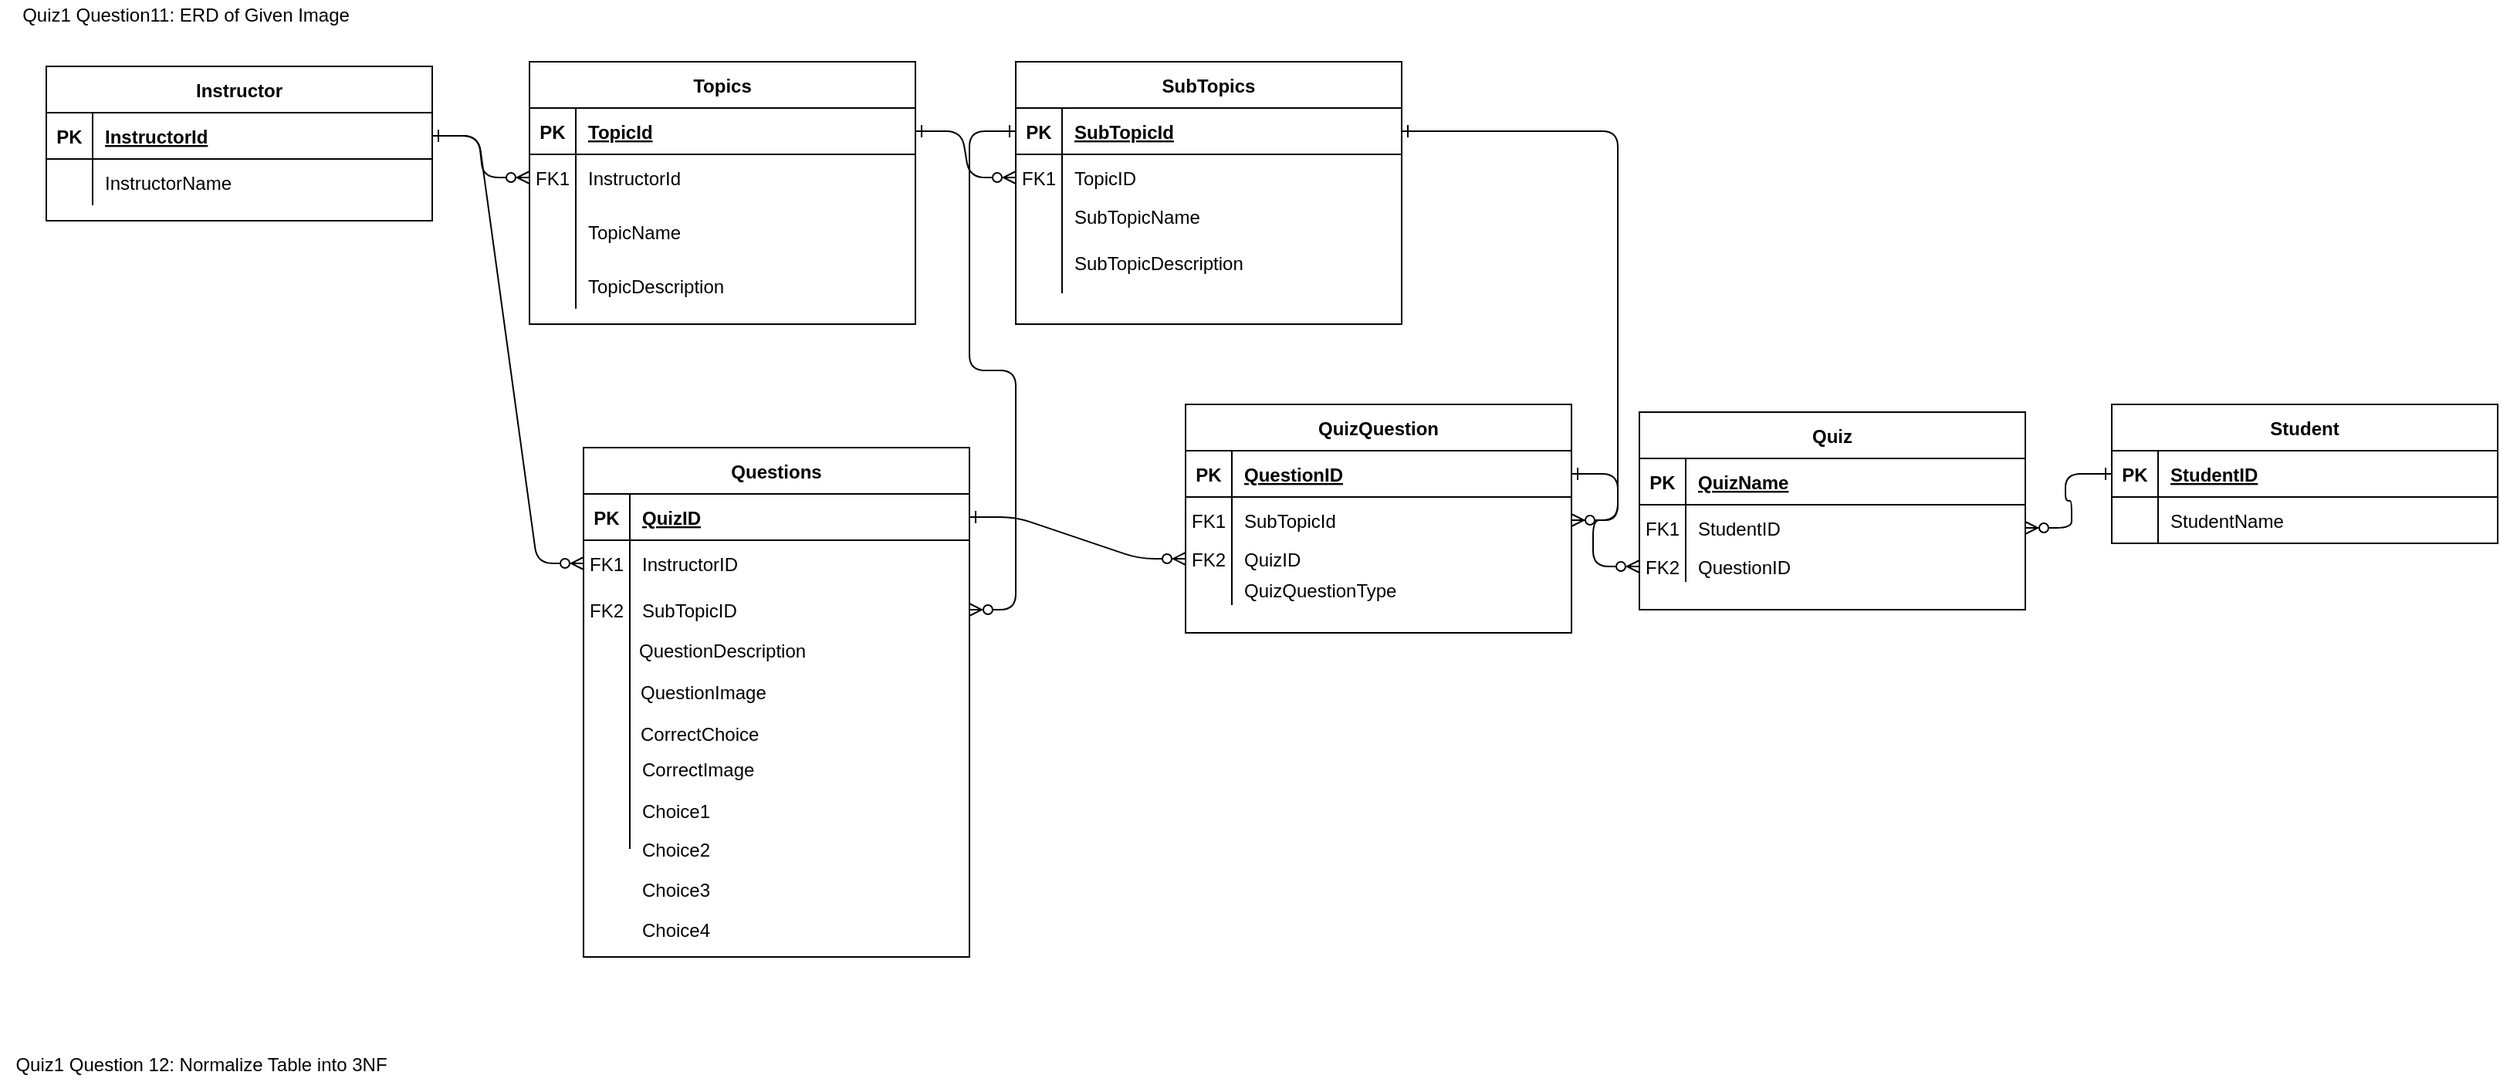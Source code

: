 <mxfile version="15.5.0" type="github"><diagram id="R2lEEEUBdFMjLlhIrx00" name="Page-1"><mxGraphModel dx="782" dy="379" grid="1" gridSize="10" guides="1" tooltips="1" connect="1" arrows="1" fold="1" page="1" pageScale="1" pageWidth="850" pageHeight="1100" math="0" shadow="0" extFonts="Permanent Marker^https://fonts.googleapis.com/css?family=Permanent+Marker"><root><mxCell id="0"/><mxCell id="1" parent="0"/><mxCell id="C-vyLk0tnHw3VtMMgP7b-1" value="" style="edgeStyle=entityRelationEdgeStyle;endArrow=ERzeroToMany;startArrow=ERone;endFill=1;startFill=0;" parent="1" source="C-vyLk0tnHw3VtMMgP7b-24" target="C-vyLk0tnHw3VtMMgP7b-6" edge="1"><mxGeometry width="100" height="100" relative="1" as="geometry"><mxPoint x="340" y="720" as="sourcePoint"/><mxPoint x="440" y="620" as="targetPoint"/></mxGeometry></mxCell><mxCell id="C-vyLk0tnHw3VtMMgP7b-12" value="" style="edgeStyle=entityRelationEdgeStyle;endArrow=ERzeroToMany;startArrow=ERone;endFill=1;startFill=0;" parent="1" source="C-vyLk0tnHw3VtMMgP7b-3" target="C-vyLk0tnHw3VtMMgP7b-17" edge="1"><mxGeometry width="100" height="100" relative="1" as="geometry"><mxPoint x="400" y="180" as="sourcePoint"/><mxPoint x="460" y="205" as="targetPoint"/></mxGeometry></mxCell><mxCell id="C-vyLk0tnHw3VtMMgP7b-2" value="Topics" style="shape=table;startSize=30;container=1;collapsible=1;childLayout=tableLayout;fixedRows=1;rowLines=0;fontStyle=1;align=center;resizeLast=1;" parent="1" vertex="1"><mxGeometry x="425" y="90" width="250" height="170" as="geometry"/></mxCell><mxCell id="C-vyLk0tnHw3VtMMgP7b-3" value="" style="shape=partialRectangle;collapsible=0;dropTarget=0;pointerEvents=0;fillColor=none;points=[[0,0.5],[1,0.5]];portConstraint=eastwest;top=0;left=0;right=0;bottom=1;fontStyle=1" parent="C-vyLk0tnHw3VtMMgP7b-2" vertex="1"><mxGeometry y="30" width="250" height="30" as="geometry"/></mxCell><mxCell id="C-vyLk0tnHw3VtMMgP7b-4" value="PK" style="shape=partialRectangle;overflow=hidden;connectable=0;fillColor=none;top=0;left=0;bottom=0;right=0;fontStyle=1;" parent="C-vyLk0tnHw3VtMMgP7b-3" vertex="1"><mxGeometry width="30" height="30" as="geometry"><mxRectangle width="30" height="30" as="alternateBounds"/></mxGeometry></mxCell><mxCell id="C-vyLk0tnHw3VtMMgP7b-5" value="TopicId" style="shape=partialRectangle;overflow=hidden;connectable=0;fillColor=none;top=0;left=0;bottom=0;right=0;align=left;spacingLeft=6;fontStyle=5;" parent="C-vyLk0tnHw3VtMMgP7b-3" vertex="1"><mxGeometry x="30" width="220" height="30" as="geometry"><mxRectangle width="220" height="30" as="alternateBounds"/></mxGeometry></mxCell><mxCell id="C-vyLk0tnHw3VtMMgP7b-6" value="" style="shape=partialRectangle;collapsible=0;dropTarget=0;pointerEvents=0;fillColor=none;points=[[0,0.5],[1,0.5]];portConstraint=eastwest;top=0;left=0;right=0;bottom=0;" parent="C-vyLk0tnHw3VtMMgP7b-2" vertex="1"><mxGeometry y="60" width="250" height="30" as="geometry"/></mxCell><mxCell id="C-vyLk0tnHw3VtMMgP7b-7" value="FK1" style="shape=partialRectangle;overflow=hidden;connectable=0;fillColor=none;top=0;left=0;bottom=0;right=0;" parent="C-vyLk0tnHw3VtMMgP7b-6" vertex="1"><mxGeometry width="30" height="30" as="geometry"><mxRectangle width="30" height="30" as="alternateBounds"/></mxGeometry></mxCell><mxCell id="C-vyLk0tnHw3VtMMgP7b-8" value="InstructorId" style="shape=partialRectangle;overflow=hidden;connectable=0;fillColor=none;top=0;left=0;bottom=0;right=0;align=left;spacingLeft=6;" parent="C-vyLk0tnHw3VtMMgP7b-6" vertex="1"><mxGeometry x="30" width="220" height="30" as="geometry"><mxRectangle width="220" height="30" as="alternateBounds"/></mxGeometry></mxCell><mxCell id="C-vyLk0tnHw3VtMMgP7b-9" value="" style="shape=partialRectangle;collapsible=0;dropTarget=0;pointerEvents=0;fillColor=none;points=[[0,0.5],[1,0.5]];portConstraint=eastwest;top=0;left=0;right=0;bottom=0;" parent="C-vyLk0tnHw3VtMMgP7b-2" vertex="1"><mxGeometry y="90" width="250" height="40" as="geometry"/></mxCell><mxCell id="C-vyLk0tnHw3VtMMgP7b-10" value="" style="shape=partialRectangle;overflow=hidden;connectable=0;fillColor=none;top=0;left=0;bottom=0;right=0;" parent="C-vyLk0tnHw3VtMMgP7b-9" vertex="1"><mxGeometry width="30" height="40" as="geometry"><mxRectangle width="30" height="40" as="alternateBounds"/></mxGeometry></mxCell><mxCell id="C-vyLk0tnHw3VtMMgP7b-11" value="TopicName" style="shape=partialRectangle;overflow=hidden;connectable=0;fillColor=none;top=0;left=0;bottom=0;right=0;align=left;spacingLeft=6;" parent="C-vyLk0tnHw3VtMMgP7b-9" vertex="1"><mxGeometry x="30" width="220" height="40" as="geometry"><mxRectangle width="220" height="40" as="alternateBounds"/></mxGeometry></mxCell><mxCell id="PkNLQXMQKFSXZYDcJH0C-1" style="shape=partialRectangle;collapsible=0;dropTarget=0;pointerEvents=0;fillColor=none;points=[[0,0.5],[1,0.5]];portConstraint=eastwest;top=0;left=0;right=0;bottom=0;" parent="C-vyLk0tnHw3VtMMgP7b-2" vertex="1"><mxGeometry y="130" width="250" height="30" as="geometry"/></mxCell><mxCell id="PkNLQXMQKFSXZYDcJH0C-2" style="shape=partialRectangle;overflow=hidden;connectable=0;fillColor=none;top=0;left=0;bottom=0;right=0;" parent="PkNLQXMQKFSXZYDcJH0C-1" vertex="1"><mxGeometry width="30" height="30" as="geometry"><mxRectangle width="30" height="30" as="alternateBounds"/></mxGeometry></mxCell><mxCell id="PkNLQXMQKFSXZYDcJH0C-3" value="TopicDescription" style="shape=partialRectangle;overflow=hidden;connectable=0;fillColor=none;top=0;left=0;bottom=0;right=0;align=left;spacingLeft=6;" parent="PkNLQXMQKFSXZYDcJH0C-1" vertex="1"><mxGeometry x="30" width="220" height="30" as="geometry"><mxRectangle width="220" height="30" as="alternateBounds"/></mxGeometry></mxCell><mxCell id="C-vyLk0tnHw3VtMMgP7b-13" value="SubTopics" style="shape=table;startSize=30;container=1;collapsible=1;childLayout=tableLayout;fixedRows=1;rowLines=0;fontStyle=1;align=center;resizeLast=1;" parent="1" vertex="1"><mxGeometry x="740" y="90" width="250" height="170" as="geometry"/></mxCell><mxCell id="C-vyLk0tnHw3VtMMgP7b-14" value="" style="shape=partialRectangle;collapsible=0;dropTarget=0;pointerEvents=0;fillColor=none;points=[[0,0.5],[1,0.5]];portConstraint=eastwest;top=0;left=0;right=0;bottom=1;" parent="C-vyLk0tnHw3VtMMgP7b-13" vertex="1"><mxGeometry y="30" width="250" height="30" as="geometry"/></mxCell><mxCell id="C-vyLk0tnHw3VtMMgP7b-15" value="PK" style="shape=partialRectangle;overflow=hidden;connectable=0;fillColor=none;top=0;left=0;bottom=0;right=0;fontStyle=1;" parent="C-vyLk0tnHw3VtMMgP7b-14" vertex="1"><mxGeometry width="30" height="30" as="geometry"><mxRectangle width="30" height="30" as="alternateBounds"/></mxGeometry></mxCell><mxCell id="C-vyLk0tnHw3VtMMgP7b-16" value="SubTopicId" style="shape=partialRectangle;overflow=hidden;connectable=0;fillColor=none;top=0;left=0;bottom=0;right=0;align=left;spacingLeft=6;fontStyle=5;" parent="C-vyLk0tnHw3VtMMgP7b-14" vertex="1"><mxGeometry x="30" width="220" height="30" as="geometry"><mxRectangle width="220" height="30" as="alternateBounds"/></mxGeometry></mxCell><mxCell id="C-vyLk0tnHw3VtMMgP7b-17" value="" style="shape=partialRectangle;collapsible=0;dropTarget=0;pointerEvents=0;fillColor=none;points=[[0,0.5],[1,0.5]];portConstraint=eastwest;top=0;left=0;right=0;bottom=0;" parent="C-vyLk0tnHw3VtMMgP7b-13" vertex="1"><mxGeometry y="60" width="250" height="30" as="geometry"/></mxCell><mxCell id="C-vyLk0tnHw3VtMMgP7b-18" value="FK1" style="shape=partialRectangle;overflow=hidden;connectable=0;fillColor=none;top=0;left=0;bottom=0;right=0;" parent="C-vyLk0tnHw3VtMMgP7b-17" vertex="1"><mxGeometry width="30" height="30" as="geometry"><mxRectangle width="30" height="30" as="alternateBounds"/></mxGeometry></mxCell><mxCell id="C-vyLk0tnHw3VtMMgP7b-19" value="TopicID" style="shape=partialRectangle;overflow=hidden;connectable=0;fillColor=none;top=0;left=0;bottom=0;right=0;align=left;spacingLeft=6;" parent="C-vyLk0tnHw3VtMMgP7b-17" vertex="1"><mxGeometry x="30" width="220" height="30" as="geometry"><mxRectangle width="220" height="30" as="alternateBounds"/></mxGeometry></mxCell><mxCell id="C-vyLk0tnHw3VtMMgP7b-20" value="" style="shape=partialRectangle;collapsible=0;dropTarget=0;pointerEvents=0;fillColor=none;points=[[0,0.5],[1,0.5]];portConstraint=eastwest;top=0;left=0;right=0;bottom=0;" parent="C-vyLk0tnHw3VtMMgP7b-13" vertex="1"><mxGeometry y="90" width="250" height="20" as="geometry"/></mxCell><mxCell id="C-vyLk0tnHw3VtMMgP7b-21" value="" style="shape=partialRectangle;overflow=hidden;connectable=0;fillColor=none;top=0;left=0;bottom=0;right=0;" parent="C-vyLk0tnHw3VtMMgP7b-20" vertex="1"><mxGeometry width="30" height="20" as="geometry"><mxRectangle width="30" height="20" as="alternateBounds"/></mxGeometry></mxCell><mxCell id="C-vyLk0tnHw3VtMMgP7b-22" value="SubTopicName" style="shape=partialRectangle;overflow=hidden;connectable=0;fillColor=none;top=0;left=0;bottom=0;right=0;align=left;spacingLeft=6;" parent="C-vyLk0tnHw3VtMMgP7b-20" vertex="1"><mxGeometry x="30" width="220" height="20" as="geometry"><mxRectangle width="220" height="20" as="alternateBounds"/></mxGeometry></mxCell><mxCell id="PkNLQXMQKFSXZYDcJH0C-4" style="shape=partialRectangle;collapsible=0;dropTarget=0;pointerEvents=0;fillColor=none;points=[[0,0.5],[1,0.5]];portConstraint=eastwest;top=0;left=0;right=0;bottom=0;" parent="C-vyLk0tnHw3VtMMgP7b-13" vertex="1"><mxGeometry y="110" width="250" height="40" as="geometry"/></mxCell><mxCell id="PkNLQXMQKFSXZYDcJH0C-5" style="shape=partialRectangle;overflow=hidden;connectable=0;fillColor=none;top=0;left=0;bottom=0;right=0;" parent="PkNLQXMQKFSXZYDcJH0C-4" vertex="1"><mxGeometry width="30" height="40" as="geometry"><mxRectangle width="30" height="40" as="alternateBounds"/></mxGeometry></mxCell><mxCell id="PkNLQXMQKFSXZYDcJH0C-6" value="SubTopicDescription" style="shape=partialRectangle;overflow=hidden;connectable=0;fillColor=none;top=0;left=0;bottom=0;right=0;align=left;spacingLeft=6;" parent="PkNLQXMQKFSXZYDcJH0C-4" vertex="1"><mxGeometry x="30" width="220" height="40" as="geometry"><mxRectangle width="220" height="40" as="alternateBounds"/></mxGeometry></mxCell><mxCell id="C-vyLk0tnHw3VtMMgP7b-23" value="Instructor" style="shape=table;startSize=30;container=1;collapsible=1;childLayout=tableLayout;fixedRows=1;rowLines=0;fontStyle=1;align=center;resizeLast=1;" parent="1" vertex="1"><mxGeometry x="112" y="93" width="250" height="100" as="geometry"/></mxCell><mxCell id="C-vyLk0tnHw3VtMMgP7b-24" value="" style="shape=partialRectangle;collapsible=0;dropTarget=0;pointerEvents=0;fillColor=none;points=[[0,0.5],[1,0.5]];portConstraint=eastwest;top=0;left=0;right=0;bottom=1;" parent="C-vyLk0tnHw3VtMMgP7b-23" vertex="1"><mxGeometry y="30" width="250" height="30" as="geometry"/></mxCell><mxCell id="C-vyLk0tnHw3VtMMgP7b-25" value="PK" style="shape=partialRectangle;overflow=hidden;connectable=0;fillColor=none;top=0;left=0;bottom=0;right=0;fontStyle=1;" parent="C-vyLk0tnHw3VtMMgP7b-24" vertex="1"><mxGeometry width="30" height="30" as="geometry"><mxRectangle width="30" height="30" as="alternateBounds"/></mxGeometry></mxCell><mxCell id="C-vyLk0tnHw3VtMMgP7b-26" value="InstructorId" style="shape=partialRectangle;overflow=hidden;connectable=0;fillColor=none;top=0;left=0;bottom=0;right=0;align=left;spacingLeft=6;fontStyle=5;" parent="C-vyLk0tnHw3VtMMgP7b-24" vertex="1"><mxGeometry x="30" width="220" height="30" as="geometry"><mxRectangle width="220" height="30" as="alternateBounds"/></mxGeometry></mxCell><mxCell id="C-vyLk0tnHw3VtMMgP7b-27" value="" style="shape=partialRectangle;collapsible=0;dropTarget=0;pointerEvents=0;fillColor=none;points=[[0,0.5],[1,0.5]];portConstraint=eastwest;top=0;left=0;right=0;bottom=0;" parent="C-vyLk0tnHw3VtMMgP7b-23" vertex="1"><mxGeometry y="60" width="250" height="30" as="geometry"/></mxCell><mxCell id="C-vyLk0tnHw3VtMMgP7b-28" value="" style="shape=partialRectangle;overflow=hidden;connectable=0;fillColor=none;top=0;left=0;bottom=0;right=0;" parent="C-vyLk0tnHw3VtMMgP7b-27" vertex="1"><mxGeometry width="30" height="30" as="geometry"><mxRectangle width="30" height="30" as="alternateBounds"/></mxGeometry></mxCell><mxCell id="C-vyLk0tnHw3VtMMgP7b-29" value="InstructorName" style="shape=partialRectangle;overflow=hidden;connectable=0;fillColor=none;top=0;left=0;bottom=0;right=0;align=left;spacingLeft=6;" parent="C-vyLk0tnHw3VtMMgP7b-27" vertex="1"><mxGeometry x="30" width="220" height="30" as="geometry"><mxRectangle width="220" height="30" as="alternateBounds"/></mxGeometry></mxCell><mxCell id="PkNLQXMQKFSXZYDcJH0C-7" value="Questions" style="shape=table;startSize=30;container=1;collapsible=1;childLayout=tableLayout;fixedRows=1;rowLines=0;fontStyle=1;align=center;resizeLast=1;" parent="1" vertex="1"><mxGeometry x="460" y="340" width="250" height="330" as="geometry"/></mxCell><mxCell id="PkNLQXMQKFSXZYDcJH0C-8" value="" style="shape=partialRectangle;collapsible=0;dropTarget=0;pointerEvents=0;fillColor=none;points=[[0,0.5],[1,0.5]];portConstraint=eastwest;top=0;left=0;right=0;bottom=1;" parent="PkNLQXMQKFSXZYDcJH0C-7" vertex="1"><mxGeometry y="30" width="250" height="30" as="geometry"/></mxCell><mxCell id="PkNLQXMQKFSXZYDcJH0C-9" value="PK" style="shape=partialRectangle;overflow=hidden;connectable=0;fillColor=none;top=0;left=0;bottom=0;right=0;fontStyle=1;" parent="PkNLQXMQKFSXZYDcJH0C-8" vertex="1"><mxGeometry width="30" height="30" as="geometry"><mxRectangle width="30" height="30" as="alternateBounds"/></mxGeometry></mxCell><mxCell id="PkNLQXMQKFSXZYDcJH0C-10" value="QuizID" style="shape=partialRectangle;overflow=hidden;connectable=0;fillColor=none;top=0;left=0;bottom=0;right=0;align=left;spacingLeft=6;fontStyle=5;" parent="PkNLQXMQKFSXZYDcJH0C-8" vertex="1"><mxGeometry x="30" width="220" height="30" as="geometry"><mxRectangle width="220" height="30" as="alternateBounds"/></mxGeometry></mxCell><mxCell id="PkNLQXMQKFSXZYDcJH0C-11" value="" style="shape=partialRectangle;collapsible=0;dropTarget=0;pointerEvents=0;fillColor=none;points=[[0,0.5],[1,0.5]];portConstraint=eastwest;top=0;left=0;right=0;bottom=0;" parent="PkNLQXMQKFSXZYDcJH0C-7" vertex="1"><mxGeometry y="60" width="250" height="30" as="geometry"/></mxCell><mxCell id="PkNLQXMQKFSXZYDcJH0C-12" value="FK1" style="shape=partialRectangle;overflow=hidden;connectable=0;fillColor=none;top=0;left=0;bottom=0;right=0;" parent="PkNLQXMQKFSXZYDcJH0C-11" vertex="1"><mxGeometry width="30" height="30" as="geometry"><mxRectangle width="30" height="30" as="alternateBounds"/></mxGeometry></mxCell><mxCell id="PkNLQXMQKFSXZYDcJH0C-13" value="InstructorID" style="shape=partialRectangle;overflow=hidden;connectable=0;fillColor=none;top=0;left=0;bottom=0;right=0;align=left;spacingLeft=6;" parent="PkNLQXMQKFSXZYDcJH0C-11" vertex="1"><mxGeometry x="30" width="220" height="30" as="geometry"><mxRectangle width="220" height="30" as="alternateBounds"/></mxGeometry></mxCell><mxCell id="PkNLQXMQKFSXZYDcJH0C-14" value="" style="shape=partialRectangle;collapsible=0;dropTarget=0;pointerEvents=0;fillColor=none;points=[[0,0.5],[1,0.5]];portConstraint=eastwest;top=0;left=0;right=0;bottom=0;" parent="PkNLQXMQKFSXZYDcJH0C-7" vertex="1"><mxGeometry y="90" width="250" height="30" as="geometry"/></mxCell><mxCell id="PkNLQXMQKFSXZYDcJH0C-15" value="" style="shape=partialRectangle;overflow=hidden;connectable=0;fillColor=none;top=0;left=0;bottom=0;right=0;" parent="PkNLQXMQKFSXZYDcJH0C-14" vertex="1"><mxGeometry width="30" height="30" as="geometry"><mxRectangle width="30" height="30" as="alternateBounds"/></mxGeometry></mxCell><mxCell id="PkNLQXMQKFSXZYDcJH0C-16" value="SubTopicID" style="shape=partialRectangle;overflow=hidden;connectable=0;fillColor=none;top=0;left=0;bottom=0;right=0;align=left;spacingLeft=6;" parent="PkNLQXMQKFSXZYDcJH0C-14" vertex="1"><mxGeometry x="30" width="220" height="30" as="geometry"><mxRectangle width="220" height="30" as="alternateBounds"/></mxGeometry></mxCell><mxCell id="PkNLQXMQKFSXZYDcJH0C-17" style="shape=partialRectangle;collapsible=0;dropTarget=0;pointerEvents=0;fillColor=none;points=[[0,0.5],[1,0.5]];portConstraint=eastwest;top=0;left=0;right=0;bottom=0;" parent="PkNLQXMQKFSXZYDcJH0C-7" vertex="1"><mxGeometry y="120" width="250" height="20" as="geometry"/></mxCell><mxCell id="PkNLQXMQKFSXZYDcJH0C-18" style="shape=partialRectangle;overflow=hidden;connectable=0;fillColor=none;top=0;left=0;bottom=0;right=0;" parent="PkNLQXMQKFSXZYDcJH0C-17" vertex="1"><mxGeometry width="30" height="20" as="geometry"><mxRectangle width="30" height="20" as="alternateBounds"/></mxGeometry></mxCell><mxCell id="PkNLQXMQKFSXZYDcJH0C-19" value="" style="shape=partialRectangle;overflow=hidden;connectable=0;fillColor=none;top=0;left=0;bottom=0;right=0;align=left;spacingLeft=6;" parent="PkNLQXMQKFSXZYDcJH0C-17" vertex="1"><mxGeometry x="30" width="220" height="20" as="geometry"><mxRectangle width="220" height="20" as="alternateBounds"/></mxGeometry></mxCell><mxCell id="PkNLQXMQKFSXZYDcJH0C-41" style="shape=partialRectangle;collapsible=0;dropTarget=0;pointerEvents=0;fillColor=none;points=[[0,0.5],[1,0.5]];portConstraint=eastwest;top=0;left=0;right=0;bottom=0;" parent="PkNLQXMQKFSXZYDcJH0C-7" vertex="1"><mxGeometry y="140" width="250" height="20" as="geometry"/></mxCell><mxCell id="PkNLQXMQKFSXZYDcJH0C-42" style="shape=partialRectangle;overflow=hidden;connectable=0;fillColor=none;top=0;left=0;bottom=0;right=0;" parent="PkNLQXMQKFSXZYDcJH0C-41" vertex="1"><mxGeometry width="30" height="20" as="geometry"><mxRectangle width="30" height="20" as="alternateBounds"/></mxGeometry></mxCell><mxCell id="PkNLQXMQKFSXZYDcJH0C-43" style="shape=partialRectangle;overflow=hidden;connectable=0;fillColor=none;top=0;left=0;bottom=0;right=0;align=left;spacingLeft=6;" parent="PkNLQXMQKFSXZYDcJH0C-41" vertex="1"><mxGeometry x="30" width="220" height="20" as="geometry"><mxRectangle width="220" height="20" as="alternateBounds"/></mxGeometry></mxCell><mxCell id="PkNLQXMQKFSXZYDcJH0C-36" style="shape=partialRectangle;collapsible=0;dropTarget=0;pointerEvents=0;fillColor=none;points=[[0,0.5],[1,0.5]];portConstraint=eastwest;top=0;left=0;right=0;bottom=0;" parent="PkNLQXMQKFSXZYDcJH0C-7" vertex="1"><mxGeometry y="160" width="250" height="20" as="geometry"/></mxCell><mxCell id="PkNLQXMQKFSXZYDcJH0C-37" style="shape=partialRectangle;overflow=hidden;connectable=0;fillColor=none;top=0;left=0;bottom=0;right=0;" parent="PkNLQXMQKFSXZYDcJH0C-36" vertex="1"><mxGeometry width="30" height="20" as="geometry"><mxRectangle width="30" height="20" as="alternateBounds"/></mxGeometry></mxCell><mxCell id="PkNLQXMQKFSXZYDcJH0C-38" value="" style="shape=partialRectangle;overflow=hidden;connectable=0;fillColor=none;top=0;left=0;bottom=0;right=0;align=left;spacingLeft=6;" parent="PkNLQXMQKFSXZYDcJH0C-36" vertex="1"><mxGeometry x="30" width="220" height="20" as="geometry"><mxRectangle width="220" height="20" as="alternateBounds"/></mxGeometry></mxCell><mxCell id="PkNLQXMQKFSXZYDcJH0C-44" style="shape=partialRectangle;collapsible=0;dropTarget=0;pointerEvents=0;fillColor=none;points=[[0,0.5],[1,0.5]];portConstraint=eastwest;top=0;left=0;right=0;bottom=0;" parent="PkNLQXMQKFSXZYDcJH0C-7" vertex="1"><mxGeometry y="180" width="250" height="20" as="geometry"/></mxCell><mxCell id="PkNLQXMQKFSXZYDcJH0C-45" style="shape=partialRectangle;overflow=hidden;connectable=0;fillColor=none;top=0;left=0;bottom=0;right=0;" parent="PkNLQXMQKFSXZYDcJH0C-44" vertex="1"><mxGeometry width="30" height="20" as="geometry"><mxRectangle width="30" height="20" as="alternateBounds"/></mxGeometry></mxCell><mxCell id="PkNLQXMQKFSXZYDcJH0C-46" style="shape=partialRectangle;overflow=hidden;connectable=0;fillColor=none;top=0;left=0;bottom=0;right=0;align=left;spacingLeft=6;" parent="PkNLQXMQKFSXZYDcJH0C-44" vertex="1"><mxGeometry x="30" width="220" height="20" as="geometry"><mxRectangle width="220" height="20" as="alternateBounds"/></mxGeometry></mxCell><mxCell id="PkNLQXMQKFSXZYDcJH0C-47" style="shape=partialRectangle;collapsible=0;dropTarget=0;pointerEvents=0;fillColor=none;points=[[0,0.5],[1,0.5]];portConstraint=eastwest;top=0;left=0;right=0;bottom=0;" parent="PkNLQXMQKFSXZYDcJH0C-7" vertex="1"><mxGeometry y="200" width="250" height="20" as="geometry"/></mxCell><mxCell id="PkNLQXMQKFSXZYDcJH0C-48" style="shape=partialRectangle;overflow=hidden;connectable=0;fillColor=none;top=0;left=0;bottom=0;right=0;" parent="PkNLQXMQKFSXZYDcJH0C-47" vertex="1"><mxGeometry width="30" height="20" as="geometry"><mxRectangle width="30" height="20" as="alternateBounds"/></mxGeometry></mxCell><mxCell id="PkNLQXMQKFSXZYDcJH0C-49" style="shape=partialRectangle;overflow=hidden;connectable=0;fillColor=none;top=0;left=0;bottom=0;right=0;align=left;spacingLeft=6;" parent="PkNLQXMQKFSXZYDcJH0C-47" vertex="1"><mxGeometry x="30" width="220" height="20" as="geometry"><mxRectangle width="220" height="20" as="alternateBounds"/></mxGeometry></mxCell><mxCell id="PkNLQXMQKFSXZYDcJH0C-50" style="shape=partialRectangle;collapsible=0;dropTarget=0;pointerEvents=0;fillColor=none;points=[[0,0.5],[1,0.5]];portConstraint=eastwest;top=0;left=0;right=0;bottom=0;" parent="PkNLQXMQKFSXZYDcJH0C-7" vertex="1"><mxGeometry y="220" width="250" height="20" as="geometry"/></mxCell><mxCell id="PkNLQXMQKFSXZYDcJH0C-51" style="shape=partialRectangle;overflow=hidden;connectable=0;fillColor=none;top=0;left=0;bottom=0;right=0;" parent="PkNLQXMQKFSXZYDcJH0C-50" vertex="1"><mxGeometry width="30" height="20" as="geometry"><mxRectangle width="30" height="20" as="alternateBounds"/></mxGeometry></mxCell><mxCell id="PkNLQXMQKFSXZYDcJH0C-52" style="shape=partialRectangle;overflow=hidden;connectable=0;fillColor=none;top=0;left=0;bottom=0;right=0;align=left;spacingLeft=6;" parent="PkNLQXMQKFSXZYDcJH0C-50" vertex="1"><mxGeometry x="30" width="220" height="20" as="geometry"><mxRectangle width="220" height="20" as="alternateBounds"/></mxGeometry></mxCell><mxCell id="PkNLQXMQKFSXZYDcJH0C-53" style="shape=partialRectangle;collapsible=0;dropTarget=0;pointerEvents=0;fillColor=none;points=[[0,0.5],[1,0.5]];portConstraint=eastwest;top=0;left=0;right=0;bottom=0;" parent="PkNLQXMQKFSXZYDcJH0C-7" vertex="1"><mxGeometry y="240" width="250" height="20" as="geometry"/></mxCell><mxCell id="PkNLQXMQKFSXZYDcJH0C-54" style="shape=partialRectangle;overflow=hidden;connectable=0;fillColor=none;top=0;left=0;bottom=0;right=0;" parent="PkNLQXMQKFSXZYDcJH0C-53" vertex="1"><mxGeometry width="30" height="20" as="geometry"><mxRectangle width="30" height="20" as="alternateBounds"/></mxGeometry></mxCell><mxCell id="PkNLQXMQKFSXZYDcJH0C-55" style="shape=partialRectangle;overflow=hidden;connectable=0;fillColor=none;top=0;left=0;bottom=0;right=0;align=left;spacingLeft=6;" parent="PkNLQXMQKFSXZYDcJH0C-53" vertex="1"><mxGeometry x="30" width="220" height="20" as="geometry"><mxRectangle width="220" height="20" as="alternateBounds"/></mxGeometry></mxCell><mxCell id="PkNLQXMQKFSXZYDcJH0C-20" value="" style="edgeStyle=entityRelationEdgeStyle;endArrow=ERzeroToMany;startArrow=ERone;endFill=1;startFill=0;exitX=1;exitY=0.5;exitDx=0;exitDy=0;entryX=0;entryY=0.5;entryDx=0;entryDy=0;" parent="1" source="C-vyLk0tnHw3VtMMgP7b-24" target="PkNLQXMQKFSXZYDcJH0C-11" edge="1"><mxGeometry width="100" height="100" relative="1" as="geometry"><mxPoint x="380" y="175" as="sourcePoint"/><mxPoint x="435" y="175" as="targetPoint"/></mxGeometry></mxCell><mxCell id="PkNLQXMQKFSXZYDcJH0C-21" value="" style="edgeStyle=entityRelationEdgeStyle;endArrow=ERzeroToMany;startArrow=ERone;endFill=1;startFill=0;entryX=1;entryY=0.5;entryDx=0;entryDy=0;exitX=0;exitY=0.5;exitDx=0;exitDy=0;" parent="1" source="C-vyLk0tnHw3VtMMgP7b-14" target="PkNLQXMQKFSXZYDcJH0C-14" edge="1"><mxGeometry width="100" height="100" relative="1" as="geometry"><mxPoint x="360" y="420" as="sourcePoint"/><mxPoint x="425" y="450" as="targetPoint"/></mxGeometry></mxCell><mxCell id="PkNLQXMQKFSXZYDcJH0C-22" value="FK2" style="shape=partialRectangle;overflow=hidden;connectable=0;fillColor=none;top=0;left=0;bottom=0;right=0;" parent="1" vertex="1"><mxGeometry x="460" y="430" width="30" height="30" as="geometry"><mxRectangle width="30" height="30" as="alternateBounds"/></mxGeometry></mxCell><mxCell id="PkNLQXMQKFSXZYDcJH0C-56" value="QuestionDescription" style="shape=partialRectangle;overflow=hidden;connectable=0;fillColor=none;top=0;left=0;bottom=0;right=0;align=left;spacingLeft=6;" parent="1" vertex="1"><mxGeometry x="488" y="461" width="220" height="20" as="geometry"><mxRectangle width="220" height="20" as="alternateBounds"/></mxGeometry></mxCell><mxCell id="PkNLQXMQKFSXZYDcJH0C-57" value="CorrectChoice" style="shape=partialRectangle;overflow=hidden;connectable=0;fillColor=none;top=0;left=0;bottom=0;right=0;align=left;spacingLeft=6;" parent="1" vertex="1"><mxGeometry x="489" y="515" width="220" height="20" as="geometry"><mxRectangle width="220" height="20" as="alternateBounds"/></mxGeometry></mxCell><mxCell id="PkNLQXMQKFSXZYDcJH0C-58" value="CorrectImage" style="shape=partialRectangle;overflow=hidden;connectable=0;fillColor=none;top=0;left=0;bottom=0;right=0;align=left;spacingLeft=6;" parent="1" vertex="1"><mxGeometry x="490" y="538" width="220" height="20" as="geometry"><mxRectangle width="220" height="20" as="alternateBounds"/></mxGeometry></mxCell><mxCell id="PkNLQXMQKFSXZYDcJH0C-59" value="Choice1" style="shape=partialRectangle;overflow=hidden;connectable=0;fillColor=none;top=0;left=0;bottom=0;right=0;align=left;spacingLeft=6;" parent="1" vertex="1"><mxGeometry x="490" y="565" width="220" height="20" as="geometry"><mxRectangle width="220" height="20" as="alternateBounds"/></mxGeometry></mxCell><mxCell id="PkNLQXMQKFSXZYDcJH0C-66" value="Choice2" style="shape=partialRectangle;overflow=hidden;connectable=0;fillColor=none;top=0;left=0;bottom=0;right=0;align=left;spacingLeft=6;" parent="1" vertex="1"><mxGeometry x="490" y="590" width="220" height="20" as="geometry"><mxRectangle width="220" height="20" as="alternateBounds"/></mxGeometry></mxCell><mxCell id="PkNLQXMQKFSXZYDcJH0C-67" value="Choice3" style="shape=partialRectangle;overflow=hidden;connectable=0;fillColor=none;top=0;left=0;bottom=0;right=0;align=left;spacingLeft=6;" parent="1" vertex="1"><mxGeometry x="490" y="616" width="220" height="20" as="geometry"><mxRectangle width="220" height="20" as="alternateBounds"/></mxGeometry></mxCell><mxCell id="PkNLQXMQKFSXZYDcJH0C-68" value="Choice4" style="shape=partialRectangle;overflow=hidden;connectable=0;fillColor=none;top=0;left=0;bottom=0;right=0;align=left;spacingLeft=6;" parent="1" vertex="1"><mxGeometry x="490" y="642" width="220" height="20" as="geometry"><mxRectangle width="220" height="20" as="alternateBounds"/></mxGeometry></mxCell><mxCell id="PkNLQXMQKFSXZYDcJH0C-69" value="QuestionImage" style="shape=partialRectangle;overflow=hidden;connectable=0;fillColor=none;top=0;left=0;bottom=0;right=0;align=left;spacingLeft=6;" parent="1" vertex="1"><mxGeometry x="489" y="488" width="220" height="20" as="geometry"><mxRectangle width="220" height="20" as="alternateBounds"/></mxGeometry></mxCell><mxCell id="PkNLQXMQKFSXZYDcJH0C-70" value="QuizQuestion" style="shape=table;startSize=30;container=1;collapsible=1;childLayout=tableLayout;fixedRows=1;rowLines=0;fontStyle=1;align=center;resizeLast=1;" parent="1" vertex="1"><mxGeometry x="850" y="312" width="250" height="148" as="geometry"/></mxCell><mxCell id="PkNLQXMQKFSXZYDcJH0C-71" value="" style="shape=partialRectangle;collapsible=0;dropTarget=0;pointerEvents=0;fillColor=none;points=[[0,0.5],[1,0.5]];portConstraint=eastwest;top=0;left=0;right=0;bottom=1;" parent="PkNLQXMQKFSXZYDcJH0C-70" vertex="1"><mxGeometry y="30" width="250" height="30" as="geometry"/></mxCell><mxCell id="PkNLQXMQKFSXZYDcJH0C-72" value="PK" style="shape=partialRectangle;overflow=hidden;connectable=0;fillColor=none;top=0;left=0;bottom=0;right=0;fontStyle=1;" parent="PkNLQXMQKFSXZYDcJH0C-71" vertex="1"><mxGeometry width="30" height="30" as="geometry"><mxRectangle width="30" height="30" as="alternateBounds"/></mxGeometry></mxCell><mxCell id="PkNLQXMQKFSXZYDcJH0C-73" value="QuestionID" style="shape=partialRectangle;overflow=hidden;connectable=0;fillColor=none;top=0;left=0;bottom=0;right=0;align=left;spacingLeft=6;fontStyle=5;" parent="PkNLQXMQKFSXZYDcJH0C-71" vertex="1"><mxGeometry x="30" width="220" height="30" as="geometry"><mxRectangle width="220" height="30" as="alternateBounds"/></mxGeometry></mxCell><mxCell id="PkNLQXMQKFSXZYDcJH0C-74" value="" style="shape=partialRectangle;collapsible=0;dropTarget=0;pointerEvents=0;fillColor=none;points=[[0,0.5],[1,0.5]];portConstraint=eastwest;top=0;left=0;right=0;bottom=0;" parent="PkNLQXMQKFSXZYDcJH0C-70" vertex="1"><mxGeometry y="60" width="250" height="30" as="geometry"/></mxCell><mxCell id="PkNLQXMQKFSXZYDcJH0C-75" value="FK1" style="shape=partialRectangle;overflow=hidden;connectable=0;fillColor=none;top=0;left=0;bottom=0;right=0;" parent="PkNLQXMQKFSXZYDcJH0C-74" vertex="1"><mxGeometry width="30" height="30" as="geometry"><mxRectangle width="30" height="30" as="alternateBounds"/></mxGeometry></mxCell><mxCell id="PkNLQXMQKFSXZYDcJH0C-76" value="SubTopicId" style="shape=partialRectangle;overflow=hidden;connectable=0;fillColor=none;top=0;left=0;bottom=0;right=0;align=left;spacingLeft=6;" parent="PkNLQXMQKFSXZYDcJH0C-74" vertex="1"><mxGeometry x="30" width="220" height="30" as="geometry"><mxRectangle width="220" height="30" as="alternateBounds"/></mxGeometry></mxCell><mxCell id="PkNLQXMQKFSXZYDcJH0C-77" value="" style="shape=partialRectangle;collapsible=0;dropTarget=0;pointerEvents=0;fillColor=none;points=[[0,0.5],[1,0.5]];portConstraint=eastwest;top=0;left=0;right=0;bottom=0;" parent="PkNLQXMQKFSXZYDcJH0C-70" vertex="1"><mxGeometry y="90" width="250" height="20" as="geometry"/></mxCell><mxCell id="PkNLQXMQKFSXZYDcJH0C-78" value="FK2" style="shape=partialRectangle;overflow=hidden;connectable=0;fillColor=none;top=0;left=0;bottom=0;right=0;" parent="PkNLQXMQKFSXZYDcJH0C-77" vertex="1"><mxGeometry width="30" height="20" as="geometry"><mxRectangle width="30" height="20" as="alternateBounds"/></mxGeometry></mxCell><mxCell id="PkNLQXMQKFSXZYDcJH0C-79" value="QuizID" style="shape=partialRectangle;overflow=hidden;connectable=0;fillColor=none;top=0;left=0;bottom=0;right=0;align=left;spacingLeft=6;" parent="PkNLQXMQKFSXZYDcJH0C-77" vertex="1"><mxGeometry x="30" width="220" height="20" as="geometry"><mxRectangle width="220" height="20" as="alternateBounds"/></mxGeometry></mxCell><mxCell id="PkNLQXMQKFSXZYDcJH0C-88" style="shape=partialRectangle;collapsible=0;dropTarget=0;pointerEvents=0;fillColor=none;points=[[0,0.5],[1,0.5]];portConstraint=eastwest;top=0;left=0;right=0;bottom=0;" parent="PkNLQXMQKFSXZYDcJH0C-70" vertex="1"><mxGeometry y="110" width="250" height="20" as="geometry"/></mxCell><mxCell id="PkNLQXMQKFSXZYDcJH0C-89" style="shape=partialRectangle;overflow=hidden;connectable=0;fillColor=none;top=0;left=0;bottom=0;right=0;" parent="PkNLQXMQKFSXZYDcJH0C-88" vertex="1"><mxGeometry width="30" height="20" as="geometry"><mxRectangle width="30" height="20" as="alternateBounds"/></mxGeometry></mxCell><mxCell id="PkNLQXMQKFSXZYDcJH0C-90" value="QuizQuestionType" style="shape=partialRectangle;overflow=hidden;connectable=0;fillColor=none;top=0;left=0;bottom=0;right=0;align=left;spacingLeft=6;" parent="PkNLQXMQKFSXZYDcJH0C-88" vertex="1"><mxGeometry x="30" width="220" height="20" as="geometry"><mxRectangle width="220" height="20" as="alternateBounds"/></mxGeometry></mxCell><mxCell id="PkNLQXMQKFSXZYDcJH0C-86" value="" style="edgeStyle=entityRelationEdgeStyle;endArrow=ERzeroToMany;startArrow=ERone;endFill=1;startFill=0;exitX=1;exitY=0.5;exitDx=0;exitDy=0;" parent="1" target="PkNLQXMQKFSXZYDcJH0C-74" edge="1"><mxGeometry width="100" height="100" relative="1" as="geometry"><mxPoint x="990" y="135.0" as="sourcePoint"/><mxPoint x="1080.0" y="382" as="targetPoint"/></mxGeometry></mxCell><mxCell id="PkNLQXMQKFSXZYDcJH0C-91" value="" style="edgeStyle=entityRelationEdgeStyle;endArrow=ERzeroToMany;startArrow=ERone;endFill=1;startFill=0;exitX=1;exitY=0.5;exitDx=0;exitDy=0;" parent="1" source="PkNLQXMQKFSXZYDcJH0C-8" target="PkNLQXMQKFSXZYDcJH0C-77" edge="1"><mxGeometry width="100" height="100" relative="1" as="geometry"><mxPoint x="710" y="380.0" as="sourcePoint"/><mxPoint x="775" y="410" as="targetPoint"/></mxGeometry></mxCell><mxCell id="PkNLQXMQKFSXZYDcJH0C-92" value="Student" style="shape=table;startSize=30;container=1;collapsible=1;childLayout=tableLayout;fixedRows=1;rowLines=0;fontStyle=1;align=center;resizeLast=1;" parent="1" vertex="1"><mxGeometry x="1450" y="312" width="250" height="90" as="geometry"/></mxCell><mxCell id="PkNLQXMQKFSXZYDcJH0C-93" value="" style="shape=partialRectangle;collapsible=0;dropTarget=0;pointerEvents=0;fillColor=none;points=[[0,0.5],[1,0.5]];portConstraint=eastwest;top=0;left=0;right=0;bottom=1;" parent="PkNLQXMQKFSXZYDcJH0C-92" vertex="1"><mxGeometry y="30" width="250" height="30" as="geometry"/></mxCell><mxCell id="PkNLQXMQKFSXZYDcJH0C-94" value="PK" style="shape=partialRectangle;overflow=hidden;connectable=0;fillColor=none;top=0;left=0;bottom=0;right=0;fontStyle=1;" parent="PkNLQXMQKFSXZYDcJH0C-93" vertex="1"><mxGeometry width="30" height="30" as="geometry"><mxRectangle width="30" height="30" as="alternateBounds"/></mxGeometry></mxCell><mxCell id="PkNLQXMQKFSXZYDcJH0C-95" value="StudentID" style="shape=partialRectangle;overflow=hidden;connectable=0;fillColor=none;top=0;left=0;bottom=0;right=0;align=left;spacingLeft=6;fontStyle=5;" parent="PkNLQXMQKFSXZYDcJH0C-93" vertex="1"><mxGeometry x="30" width="220" height="30" as="geometry"><mxRectangle width="220" height="30" as="alternateBounds"/></mxGeometry></mxCell><mxCell id="PkNLQXMQKFSXZYDcJH0C-96" value="" style="shape=partialRectangle;collapsible=0;dropTarget=0;pointerEvents=0;fillColor=none;points=[[0,0.5],[1,0.5]];portConstraint=eastwest;top=0;left=0;right=0;bottom=0;" parent="PkNLQXMQKFSXZYDcJH0C-92" vertex="1"><mxGeometry y="60" width="250" height="30" as="geometry"/></mxCell><mxCell id="PkNLQXMQKFSXZYDcJH0C-97" value="" style="shape=partialRectangle;overflow=hidden;connectable=0;fillColor=none;top=0;left=0;bottom=0;right=0;" parent="PkNLQXMQKFSXZYDcJH0C-96" vertex="1"><mxGeometry width="30" height="30" as="geometry"><mxRectangle width="30" height="30" as="alternateBounds"/></mxGeometry></mxCell><mxCell id="PkNLQXMQKFSXZYDcJH0C-98" value="StudentName" style="shape=partialRectangle;overflow=hidden;connectable=0;fillColor=none;top=0;left=0;bottom=0;right=0;align=left;spacingLeft=6;" parent="PkNLQXMQKFSXZYDcJH0C-96" vertex="1"><mxGeometry x="30" width="220" height="30" as="geometry"><mxRectangle width="220" height="30" as="alternateBounds"/></mxGeometry></mxCell><mxCell id="PkNLQXMQKFSXZYDcJH0C-119" value="" style="edgeStyle=entityRelationEdgeStyle;endArrow=ERzeroToMany;startArrow=ERone;endFill=1;startFill=0;exitX=0;exitY=0.5;exitDx=0;exitDy=0;" parent="1" source="PkNLQXMQKFSXZYDcJH0C-93" target="PkNLQXMQKFSXZYDcJH0C-137" edge="1"><mxGeometry width="100" height="100" relative="1" as="geometry"><mxPoint x="1230" y="580" as="sourcePoint"/><mxPoint x="1160" y="432" as="targetPoint"/></mxGeometry></mxCell><mxCell id="PkNLQXMQKFSXZYDcJH0C-121" value="Quiz1 Question11: ERD of Given Image" style="text;html=1;align=center;verticalAlign=middle;resizable=0;points=[];autosize=1;strokeColor=none;fillColor=none;" parent="1" vertex="1"><mxGeometry x="87" y="50" width="230" height="20" as="geometry"/></mxCell><mxCell id="PkNLQXMQKFSXZYDcJH0C-133" value="Quiz" style="shape=table;startSize=30;container=1;collapsible=1;childLayout=tableLayout;fixedRows=1;rowLines=0;fontStyle=1;align=center;resizeLast=1;" parent="1" vertex="1"><mxGeometry x="1144" y="317" width="250" height="128" as="geometry"/></mxCell><mxCell id="PkNLQXMQKFSXZYDcJH0C-134" value="" style="shape=partialRectangle;collapsible=0;dropTarget=0;pointerEvents=0;fillColor=none;points=[[0,0.5],[1,0.5]];portConstraint=eastwest;top=0;left=0;right=0;bottom=1;" parent="PkNLQXMQKFSXZYDcJH0C-133" vertex="1"><mxGeometry y="30" width="250" height="30" as="geometry"/></mxCell><mxCell id="PkNLQXMQKFSXZYDcJH0C-135" value="PK" style="shape=partialRectangle;overflow=hidden;connectable=0;fillColor=none;top=0;left=0;bottom=0;right=0;fontStyle=1;" parent="PkNLQXMQKFSXZYDcJH0C-134" vertex="1"><mxGeometry width="30" height="30" as="geometry"><mxRectangle width="30" height="30" as="alternateBounds"/></mxGeometry></mxCell><mxCell id="PkNLQXMQKFSXZYDcJH0C-136" value="QuizName" style="shape=partialRectangle;overflow=hidden;connectable=0;fillColor=none;top=0;left=0;bottom=0;right=0;align=left;spacingLeft=6;fontStyle=5;" parent="PkNLQXMQKFSXZYDcJH0C-134" vertex="1"><mxGeometry x="30" width="220" height="30" as="geometry"><mxRectangle width="220" height="30" as="alternateBounds"/></mxGeometry></mxCell><mxCell id="PkNLQXMQKFSXZYDcJH0C-137" value="" style="shape=partialRectangle;collapsible=0;dropTarget=0;pointerEvents=0;fillColor=none;points=[[0,0.5],[1,0.5]];portConstraint=eastwest;top=0;left=0;right=0;bottom=0;" parent="PkNLQXMQKFSXZYDcJH0C-133" vertex="1"><mxGeometry y="60" width="250" height="30" as="geometry"/></mxCell><mxCell id="PkNLQXMQKFSXZYDcJH0C-138" value="FK1" style="shape=partialRectangle;overflow=hidden;connectable=0;fillColor=none;top=0;left=0;bottom=0;right=0;" parent="PkNLQXMQKFSXZYDcJH0C-137" vertex="1"><mxGeometry width="30" height="30" as="geometry"><mxRectangle width="30" height="30" as="alternateBounds"/></mxGeometry></mxCell><mxCell id="PkNLQXMQKFSXZYDcJH0C-139" value="StudentID" style="shape=partialRectangle;overflow=hidden;connectable=0;fillColor=none;top=0;left=0;bottom=0;right=0;align=left;spacingLeft=6;" parent="PkNLQXMQKFSXZYDcJH0C-137" vertex="1"><mxGeometry x="30" width="220" height="30" as="geometry"><mxRectangle width="220" height="30" as="alternateBounds"/></mxGeometry></mxCell><mxCell id="PkNLQXMQKFSXZYDcJH0C-140" value="" style="shape=partialRectangle;collapsible=0;dropTarget=0;pointerEvents=0;fillColor=none;points=[[0,0.5],[1,0.5]];portConstraint=eastwest;top=0;left=0;right=0;bottom=0;" parent="PkNLQXMQKFSXZYDcJH0C-133" vertex="1"><mxGeometry y="90" width="250" height="20" as="geometry"/></mxCell><mxCell id="PkNLQXMQKFSXZYDcJH0C-141" value="FK2" style="shape=partialRectangle;overflow=hidden;connectable=0;fillColor=none;top=0;left=0;bottom=0;right=0;" parent="PkNLQXMQKFSXZYDcJH0C-140" vertex="1"><mxGeometry width="30" height="20" as="geometry"><mxRectangle width="30" height="20" as="alternateBounds"/></mxGeometry></mxCell><mxCell id="PkNLQXMQKFSXZYDcJH0C-142" value="QuestionID" style="shape=partialRectangle;overflow=hidden;connectable=0;fillColor=none;top=0;left=0;bottom=0;right=0;align=left;spacingLeft=6;" parent="PkNLQXMQKFSXZYDcJH0C-140" vertex="1"><mxGeometry x="30" width="220" height="20" as="geometry"><mxRectangle width="220" height="20" as="alternateBounds"/></mxGeometry></mxCell><mxCell id="PkNLQXMQKFSXZYDcJH0C-153" value="" style="edgeStyle=entityRelationEdgeStyle;endArrow=ERzeroToMany;startArrow=ERone;endFill=1;startFill=0;exitX=1;exitY=0.5;exitDx=0;exitDy=0;entryX=0;entryY=0.5;entryDx=0;entryDy=0;" parent="1" source="PkNLQXMQKFSXZYDcJH0C-71" target="PkNLQXMQKFSXZYDcJH0C-140" edge="1"><mxGeometry width="100" height="100" relative="1" as="geometry"><mxPoint x="1460.0" y="367" as="sourcePoint"/><mxPoint x="1400.0" y="397" as="targetPoint"/></mxGeometry></mxCell><mxCell id="ezJgF8hR-h_W57cSTG9V-1" value="Quiz1 Question 12: Normalize Table into 3NF" style="text;html=1;align=center;verticalAlign=middle;resizable=0;points=[];autosize=1;strokeColor=none;fillColor=none;" vertex="1" parent="1"><mxGeometry x="82" y="730" width="260" height="20" as="geometry"/></mxCell></root></mxGraphModel></diagram></mxfile>